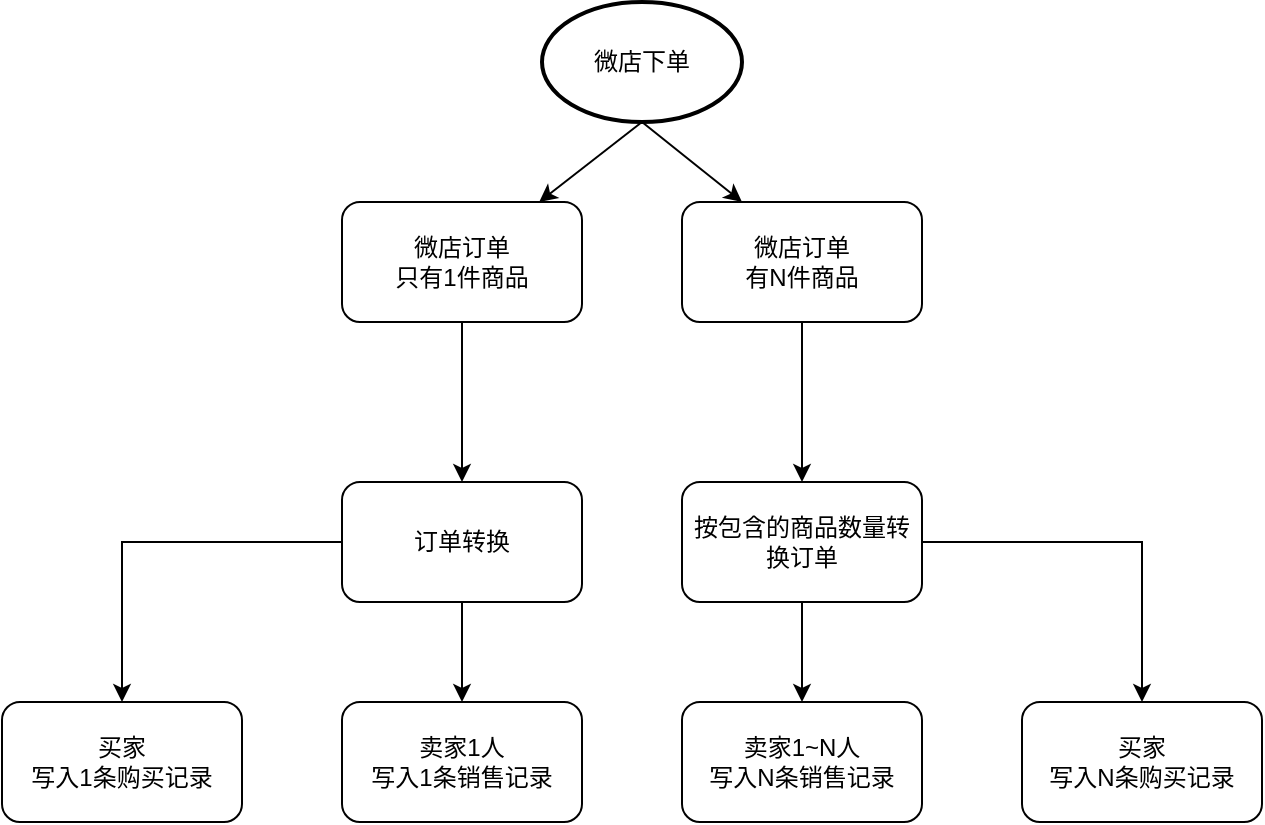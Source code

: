 <mxfile version="14.8.1" type="github">
  <diagram id="C5RBs43oDa-KdzZeNtuy" name="Page-1">
    <mxGraphModel dx="717" dy="634" grid="1" gridSize="10" guides="1" tooltips="1" connect="1" arrows="1" fold="1" page="1" pageScale="1" pageWidth="827" pageHeight="1169" math="0" shadow="0">
      <root>
        <mxCell id="WIyWlLk6GJQsqaUBKTNV-0" />
        <mxCell id="WIyWlLk6GJQsqaUBKTNV-1" parent="WIyWlLk6GJQsqaUBKTNV-0" />
        <mxCell id="rHN51Dme4pL90VXSnGvJ-0" value="微店下单" style="strokeWidth=2;html=1;shape=mxgraph.flowchart.start_1;whiteSpace=wrap;" vertex="1" parent="WIyWlLk6GJQsqaUBKTNV-1">
          <mxGeometry x="380" y="50" width="100" height="60" as="geometry" />
        </mxCell>
        <mxCell id="rHN51Dme4pL90VXSnGvJ-5" value="" style="endArrow=classic;html=1;exitX=0.5;exitY=1;exitDx=0;exitDy=0;exitPerimeter=0;" edge="1" parent="WIyWlLk6GJQsqaUBKTNV-1" source="rHN51Dme4pL90VXSnGvJ-0" target="rHN51Dme4pL90VXSnGvJ-7">
          <mxGeometry width="50" height="50" relative="1" as="geometry">
            <mxPoint x="360" y="340" as="sourcePoint" />
            <mxPoint x="340" y="150" as="targetPoint" />
          </mxGeometry>
        </mxCell>
        <mxCell id="rHN51Dme4pL90VXSnGvJ-6" value="" style="endArrow=classic;html=1;exitX=0.5;exitY=1;exitDx=0;exitDy=0;exitPerimeter=0;entryX=0.25;entryY=0;entryDx=0;entryDy=0;" edge="1" parent="WIyWlLk6GJQsqaUBKTNV-1" source="rHN51Dme4pL90VXSnGvJ-0" target="rHN51Dme4pL90VXSnGvJ-8">
          <mxGeometry width="50" height="50" relative="1" as="geometry">
            <mxPoint x="414" y="90" as="sourcePoint" />
            <mxPoint x="480" y="150" as="targetPoint" />
          </mxGeometry>
        </mxCell>
        <mxCell id="rHN51Dme4pL90VXSnGvJ-10" value="" style="edgeStyle=orthogonalEdgeStyle;rounded=0;orthogonalLoop=1;jettySize=auto;html=1;" edge="1" parent="WIyWlLk6GJQsqaUBKTNV-1" source="rHN51Dme4pL90VXSnGvJ-7" target="rHN51Dme4pL90VXSnGvJ-9">
          <mxGeometry relative="1" as="geometry" />
        </mxCell>
        <mxCell id="rHN51Dme4pL90VXSnGvJ-7" value="微店订单&lt;br&gt;只有1件商品" style="rounded=1;whiteSpace=wrap;html=1;" vertex="1" parent="WIyWlLk6GJQsqaUBKTNV-1">
          <mxGeometry x="280" y="150" width="120" height="60" as="geometry" />
        </mxCell>
        <mxCell id="rHN51Dme4pL90VXSnGvJ-16" value="" style="edgeStyle=orthogonalEdgeStyle;rounded=0;orthogonalLoop=1;jettySize=auto;html=1;" edge="1" parent="WIyWlLk6GJQsqaUBKTNV-1" source="rHN51Dme4pL90VXSnGvJ-8" target="rHN51Dme4pL90VXSnGvJ-15">
          <mxGeometry relative="1" as="geometry" />
        </mxCell>
        <mxCell id="rHN51Dme4pL90VXSnGvJ-8" value="微店订单&lt;br&gt;有N件商品" style="rounded=1;whiteSpace=wrap;html=1;" vertex="1" parent="WIyWlLk6GJQsqaUBKTNV-1">
          <mxGeometry x="450" y="150" width="120" height="60" as="geometry" />
        </mxCell>
        <mxCell id="rHN51Dme4pL90VXSnGvJ-12" value="" style="edgeStyle=orthogonalEdgeStyle;rounded=0;orthogonalLoop=1;jettySize=auto;html=1;" edge="1" parent="WIyWlLk6GJQsqaUBKTNV-1" source="rHN51Dme4pL90VXSnGvJ-9" target="rHN51Dme4pL90VXSnGvJ-11">
          <mxGeometry relative="1" as="geometry" />
        </mxCell>
        <mxCell id="rHN51Dme4pL90VXSnGvJ-14" value="" style="edgeStyle=orthogonalEdgeStyle;rounded=0;orthogonalLoop=1;jettySize=auto;html=1;" edge="1" parent="WIyWlLk6GJQsqaUBKTNV-1" source="rHN51Dme4pL90VXSnGvJ-9" target="rHN51Dme4pL90VXSnGvJ-13">
          <mxGeometry relative="1" as="geometry" />
        </mxCell>
        <mxCell id="rHN51Dme4pL90VXSnGvJ-9" value="订单转换" style="whiteSpace=wrap;html=1;rounded=1;" vertex="1" parent="WIyWlLk6GJQsqaUBKTNV-1">
          <mxGeometry x="280" y="290" width="120" height="60" as="geometry" />
        </mxCell>
        <mxCell id="rHN51Dme4pL90VXSnGvJ-11" value="买家&lt;br&gt;写入1条购买记录" style="whiteSpace=wrap;html=1;rounded=1;" vertex="1" parent="WIyWlLk6GJQsqaUBKTNV-1">
          <mxGeometry x="110" y="400" width="120" height="60" as="geometry" />
        </mxCell>
        <mxCell id="rHN51Dme4pL90VXSnGvJ-13" value="卖家1人&lt;br&gt;写入1条销售记录" style="whiteSpace=wrap;html=1;rounded=1;" vertex="1" parent="WIyWlLk6GJQsqaUBKTNV-1">
          <mxGeometry x="280" y="400" width="120" height="60" as="geometry" />
        </mxCell>
        <mxCell id="rHN51Dme4pL90VXSnGvJ-18" value="" style="edgeStyle=orthogonalEdgeStyle;rounded=0;orthogonalLoop=1;jettySize=auto;html=1;" edge="1" parent="WIyWlLk6GJQsqaUBKTNV-1" source="rHN51Dme4pL90VXSnGvJ-15" target="rHN51Dme4pL90VXSnGvJ-17">
          <mxGeometry relative="1" as="geometry" />
        </mxCell>
        <mxCell id="rHN51Dme4pL90VXSnGvJ-20" value="" style="edgeStyle=orthogonalEdgeStyle;rounded=0;orthogonalLoop=1;jettySize=auto;html=1;" edge="1" parent="WIyWlLk6GJQsqaUBKTNV-1" source="rHN51Dme4pL90VXSnGvJ-15" target="rHN51Dme4pL90VXSnGvJ-19">
          <mxGeometry relative="1" as="geometry" />
        </mxCell>
        <mxCell id="rHN51Dme4pL90VXSnGvJ-15" value="&lt;span&gt;按包含的商品数量转换订单&lt;br&gt;&lt;/span&gt;" style="whiteSpace=wrap;html=1;rounded=1;" vertex="1" parent="WIyWlLk6GJQsqaUBKTNV-1">
          <mxGeometry x="450" y="290" width="120" height="60" as="geometry" />
        </mxCell>
        <mxCell id="rHN51Dme4pL90VXSnGvJ-17" value="卖家1~N人&lt;br&gt;写入N条销售记录" style="whiteSpace=wrap;html=1;rounded=1;" vertex="1" parent="WIyWlLk6GJQsqaUBKTNV-1">
          <mxGeometry x="450" y="400" width="120" height="60" as="geometry" />
        </mxCell>
        <mxCell id="rHN51Dme4pL90VXSnGvJ-19" value="买家&lt;br&gt;写入N条购买记录" style="whiteSpace=wrap;html=1;rounded=1;" vertex="1" parent="WIyWlLk6GJQsqaUBKTNV-1">
          <mxGeometry x="620" y="400" width="120" height="60" as="geometry" />
        </mxCell>
      </root>
    </mxGraphModel>
  </diagram>
</mxfile>
